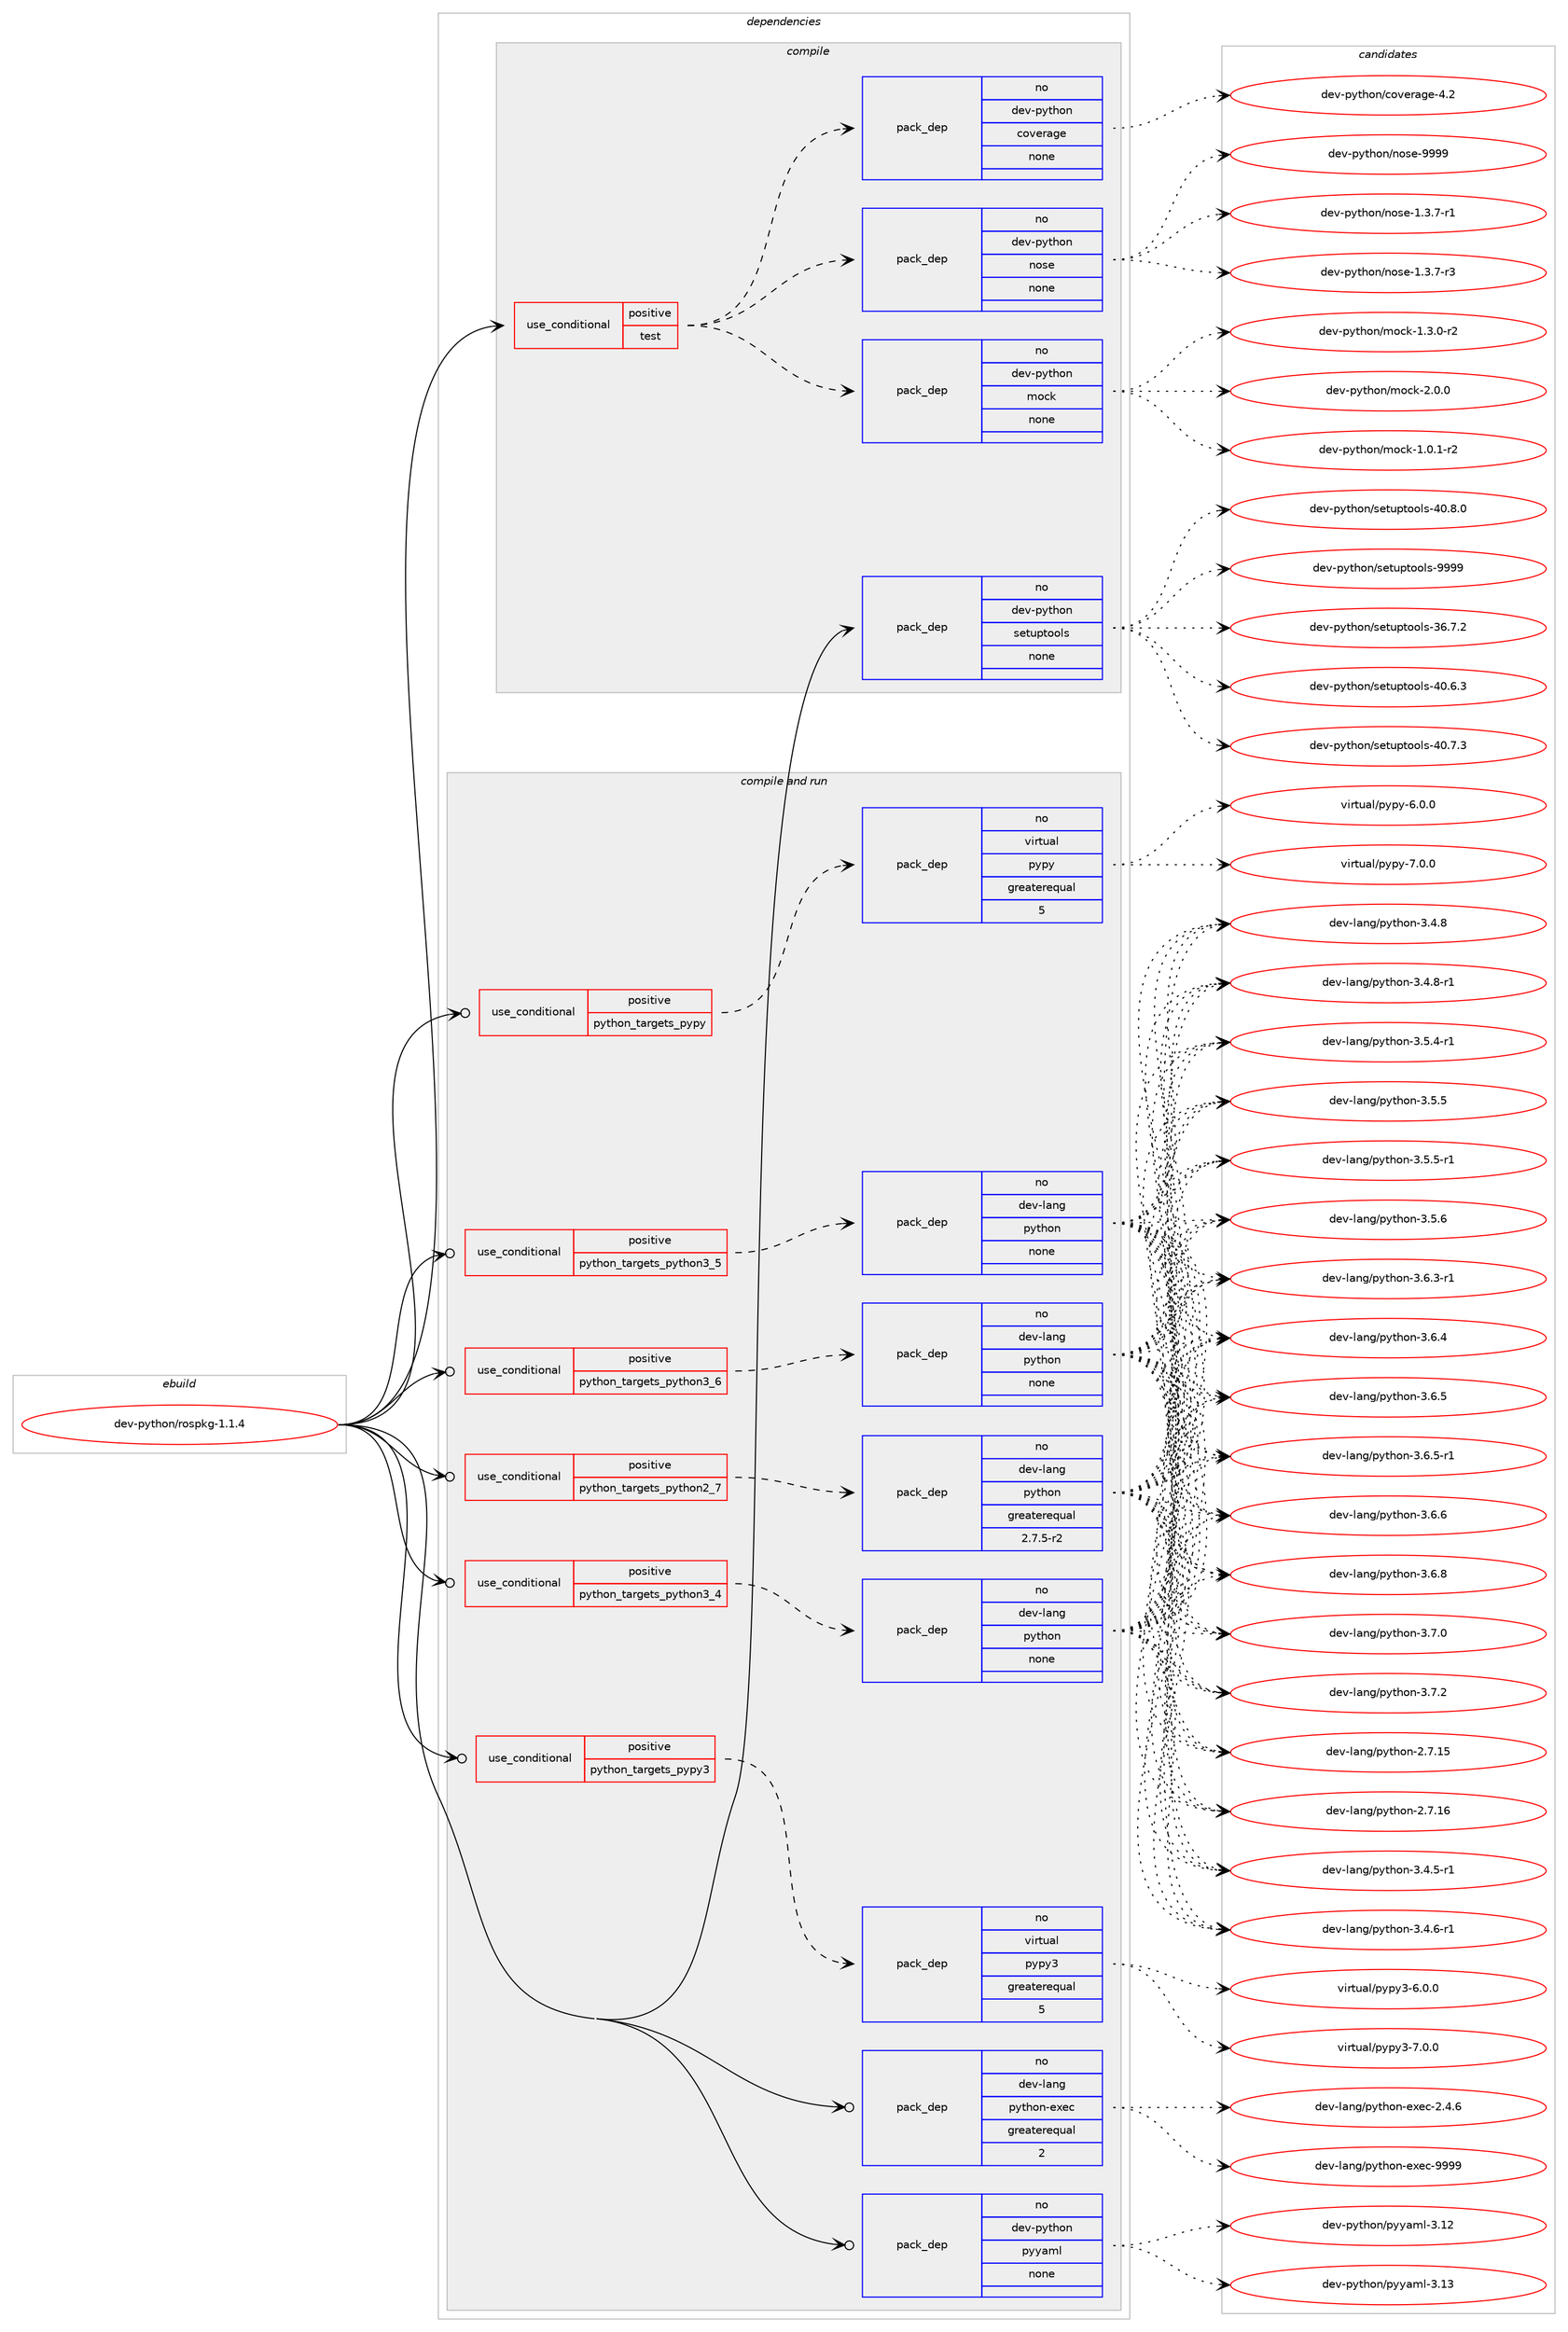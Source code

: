 digraph prolog {

# *************
# Graph options
# *************

newrank=true;
concentrate=true;
compound=true;
graph [rankdir=LR,fontname=Helvetica,fontsize=10,ranksep=1.5];#, ranksep=2.5, nodesep=0.2];
edge  [arrowhead=vee];
node  [fontname=Helvetica,fontsize=10];

# **********
# The ebuild
# **********

subgraph cluster_leftcol {
color=gray;
rank=same;
label=<<i>ebuild</i>>;
id [label="dev-python/rospkg-1.1.4", color=red, width=4, href="../dev-python/rospkg-1.1.4.svg"];
}

# ****************
# The dependencies
# ****************

subgraph cluster_midcol {
color=gray;
label=<<i>dependencies</i>>;
subgraph cluster_compile {
fillcolor="#eeeeee";
style=filled;
label=<<i>compile</i>>;
subgraph cond384045 {
dependency1439654 [label=<<TABLE BORDER="0" CELLBORDER="1" CELLSPACING="0" CELLPADDING="4"><TR><TD ROWSPAN="3" CELLPADDING="10">use_conditional</TD></TR><TR><TD>positive</TD></TR><TR><TD>test</TD></TR></TABLE>>, shape=none, color=red];
subgraph pack1032247 {
dependency1439655 [label=<<TABLE BORDER="0" CELLBORDER="1" CELLSPACING="0" CELLPADDING="4" WIDTH="220"><TR><TD ROWSPAN="6" CELLPADDING="30">pack_dep</TD></TR><TR><TD WIDTH="110">no</TD></TR><TR><TD>dev-python</TD></TR><TR><TD>nose</TD></TR><TR><TD>none</TD></TR><TR><TD></TD></TR></TABLE>>, shape=none, color=blue];
}
dependency1439654:e -> dependency1439655:w [weight=20,style="dashed",arrowhead="vee"];
subgraph pack1032248 {
dependency1439656 [label=<<TABLE BORDER="0" CELLBORDER="1" CELLSPACING="0" CELLPADDING="4" WIDTH="220"><TR><TD ROWSPAN="6" CELLPADDING="30">pack_dep</TD></TR><TR><TD WIDTH="110">no</TD></TR><TR><TD>dev-python</TD></TR><TR><TD>coverage</TD></TR><TR><TD>none</TD></TR><TR><TD></TD></TR></TABLE>>, shape=none, color=blue];
}
dependency1439654:e -> dependency1439656:w [weight=20,style="dashed",arrowhead="vee"];
subgraph pack1032249 {
dependency1439657 [label=<<TABLE BORDER="0" CELLBORDER="1" CELLSPACING="0" CELLPADDING="4" WIDTH="220"><TR><TD ROWSPAN="6" CELLPADDING="30">pack_dep</TD></TR><TR><TD WIDTH="110">no</TD></TR><TR><TD>dev-python</TD></TR><TR><TD>mock</TD></TR><TR><TD>none</TD></TR><TR><TD></TD></TR></TABLE>>, shape=none, color=blue];
}
dependency1439654:e -> dependency1439657:w [weight=20,style="dashed",arrowhead="vee"];
}
id:e -> dependency1439654:w [weight=20,style="solid",arrowhead="vee"];
subgraph pack1032250 {
dependency1439658 [label=<<TABLE BORDER="0" CELLBORDER="1" CELLSPACING="0" CELLPADDING="4" WIDTH="220"><TR><TD ROWSPAN="6" CELLPADDING="30">pack_dep</TD></TR><TR><TD WIDTH="110">no</TD></TR><TR><TD>dev-python</TD></TR><TR><TD>setuptools</TD></TR><TR><TD>none</TD></TR><TR><TD></TD></TR></TABLE>>, shape=none, color=blue];
}
id:e -> dependency1439658:w [weight=20,style="solid",arrowhead="vee"];
}
subgraph cluster_compileandrun {
fillcolor="#eeeeee";
style=filled;
label=<<i>compile and run</i>>;
subgraph cond384046 {
dependency1439659 [label=<<TABLE BORDER="0" CELLBORDER="1" CELLSPACING="0" CELLPADDING="4"><TR><TD ROWSPAN="3" CELLPADDING="10">use_conditional</TD></TR><TR><TD>positive</TD></TR><TR><TD>python_targets_pypy</TD></TR></TABLE>>, shape=none, color=red];
subgraph pack1032251 {
dependency1439660 [label=<<TABLE BORDER="0" CELLBORDER="1" CELLSPACING="0" CELLPADDING="4" WIDTH="220"><TR><TD ROWSPAN="6" CELLPADDING="30">pack_dep</TD></TR><TR><TD WIDTH="110">no</TD></TR><TR><TD>virtual</TD></TR><TR><TD>pypy</TD></TR><TR><TD>greaterequal</TD></TR><TR><TD>5</TD></TR></TABLE>>, shape=none, color=blue];
}
dependency1439659:e -> dependency1439660:w [weight=20,style="dashed",arrowhead="vee"];
}
id:e -> dependency1439659:w [weight=20,style="solid",arrowhead="odotvee"];
subgraph cond384047 {
dependency1439661 [label=<<TABLE BORDER="0" CELLBORDER="1" CELLSPACING="0" CELLPADDING="4"><TR><TD ROWSPAN="3" CELLPADDING="10">use_conditional</TD></TR><TR><TD>positive</TD></TR><TR><TD>python_targets_pypy3</TD></TR></TABLE>>, shape=none, color=red];
subgraph pack1032252 {
dependency1439662 [label=<<TABLE BORDER="0" CELLBORDER="1" CELLSPACING="0" CELLPADDING="4" WIDTH="220"><TR><TD ROWSPAN="6" CELLPADDING="30">pack_dep</TD></TR><TR><TD WIDTH="110">no</TD></TR><TR><TD>virtual</TD></TR><TR><TD>pypy3</TD></TR><TR><TD>greaterequal</TD></TR><TR><TD>5</TD></TR></TABLE>>, shape=none, color=blue];
}
dependency1439661:e -> dependency1439662:w [weight=20,style="dashed",arrowhead="vee"];
}
id:e -> dependency1439661:w [weight=20,style="solid",arrowhead="odotvee"];
subgraph cond384048 {
dependency1439663 [label=<<TABLE BORDER="0" CELLBORDER="1" CELLSPACING="0" CELLPADDING="4"><TR><TD ROWSPAN="3" CELLPADDING="10">use_conditional</TD></TR><TR><TD>positive</TD></TR><TR><TD>python_targets_python2_7</TD></TR></TABLE>>, shape=none, color=red];
subgraph pack1032253 {
dependency1439664 [label=<<TABLE BORDER="0" CELLBORDER="1" CELLSPACING="0" CELLPADDING="4" WIDTH="220"><TR><TD ROWSPAN="6" CELLPADDING="30">pack_dep</TD></TR><TR><TD WIDTH="110">no</TD></TR><TR><TD>dev-lang</TD></TR><TR><TD>python</TD></TR><TR><TD>greaterequal</TD></TR><TR><TD>2.7.5-r2</TD></TR></TABLE>>, shape=none, color=blue];
}
dependency1439663:e -> dependency1439664:w [weight=20,style="dashed",arrowhead="vee"];
}
id:e -> dependency1439663:w [weight=20,style="solid",arrowhead="odotvee"];
subgraph cond384049 {
dependency1439665 [label=<<TABLE BORDER="0" CELLBORDER="1" CELLSPACING="0" CELLPADDING="4"><TR><TD ROWSPAN="3" CELLPADDING="10">use_conditional</TD></TR><TR><TD>positive</TD></TR><TR><TD>python_targets_python3_4</TD></TR></TABLE>>, shape=none, color=red];
subgraph pack1032254 {
dependency1439666 [label=<<TABLE BORDER="0" CELLBORDER="1" CELLSPACING="0" CELLPADDING="4" WIDTH="220"><TR><TD ROWSPAN="6" CELLPADDING="30">pack_dep</TD></TR><TR><TD WIDTH="110">no</TD></TR><TR><TD>dev-lang</TD></TR><TR><TD>python</TD></TR><TR><TD>none</TD></TR><TR><TD></TD></TR></TABLE>>, shape=none, color=blue];
}
dependency1439665:e -> dependency1439666:w [weight=20,style="dashed",arrowhead="vee"];
}
id:e -> dependency1439665:w [weight=20,style="solid",arrowhead="odotvee"];
subgraph cond384050 {
dependency1439667 [label=<<TABLE BORDER="0" CELLBORDER="1" CELLSPACING="0" CELLPADDING="4"><TR><TD ROWSPAN="3" CELLPADDING="10">use_conditional</TD></TR><TR><TD>positive</TD></TR><TR><TD>python_targets_python3_5</TD></TR></TABLE>>, shape=none, color=red];
subgraph pack1032255 {
dependency1439668 [label=<<TABLE BORDER="0" CELLBORDER="1" CELLSPACING="0" CELLPADDING="4" WIDTH="220"><TR><TD ROWSPAN="6" CELLPADDING="30">pack_dep</TD></TR><TR><TD WIDTH="110">no</TD></TR><TR><TD>dev-lang</TD></TR><TR><TD>python</TD></TR><TR><TD>none</TD></TR><TR><TD></TD></TR></TABLE>>, shape=none, color=blue];
}
dependency1439667:e -> dependency1439668:w [weight=20,style="dashed",arrowhead="vee"];
}
id:e -> dependency1439667:w [weight=20,style="solid",arrowhead="odotvee"];
subgraph cond384051 {
dependency1439669 [label=<<TABLE BORDER="0" CELLBORDER="1" CELLSPACING="0" CELLPADDING="4"><TR><TD ROWSPAN="3" CELLPADDING="10">use_conditional</TD></TR><TR><TD>positive</TD></TR><TR><TD>python_targets_python3_6</TD></TR></TABLE>>, shape=none, color=red];
subgraph pack1032256 {
dependency1439670 [label=<<TABLE BORDER="0" CELLBORDER="1" CELLSPACING="0" CELLPADDING="4" WIDTH="220"><TR><TD ROWSPAN="6" CELLPADDING="30">pack_dep</TD></TR><TR><TD WIDTH="110">no</TD></TR><TR><TD>dev-lang</TD></TR><TR><TD>python</TD></TR><TR><TD>none</TD></TR><TR><TD></TD></TR></TABLE>>, shape=none, color=blue];
}
dependency1439669:e -> dependency1439670:w [weight=20,style="dashed",arrowhead="vee"];
}
id:e -> dependency1439669:w [weight=20,style="solid",arrowhead="odotvee"];
subgraph pack1032257 {
dependency1439671 [label=<<TABLE BORDER="0" CELLBORDER="1" CELLSPACING="0" CELLPADDING="4" WIDTH="220"><TR><TD ROWSPAN="6" CELLPADDING="30">pack_dep</TD></TR><TR><TD WIDTH="110">no</TD></TR><TR><TD>dev-lang</TD></TR><TR><TD>python-exec</TD></TR><TR><TD>greaterequal</TD></TR><TR><TD>2</TD></TR></TABLE>>, shape=none, color=blue];
}
id:e -> dependency1439671:w [weight=20,style="solid",arrowhead="odotvee"];
subgraph pack1032258 {
dependency1439672 [label=<<TABLE BORDER="0" CELLBORDER="1" CELLSPACING="0" CELLPADDING="4" WIDTH="220"><TR><TD ROWSPAN="6" CELLPADDING="30">pack_dep</TD></TR><TR><TD WIDTH="110">no</TD></TR><TR><TD>dev-python</TD></TR><TR><TD>pyyaml</TD></TR><TR><TD>none</TD></TR><TR><TD></TD></TR></TABLE>>, shape=none, color=blue];
}
id:e -> dependency1439672:w [weight=20,style="solid",arrowhead="odotvee"];
}
subgraph cluster_run {
fillcolor="#eeeeee";
style=filled;
label=<<i>run</i>>;
}
}

# **************
# The candidates
# **************

subgraph cluster_choices {
rank=same;
color=gray;
label=<<i>candidates</i>>;

subgraph choice1032247 {
color=black;
nodesep=1;
choice10010111845112121116104111110471101111151014549465146554511449 [label="dev-python/nose-1.3.7-r1", color=red, width=4,href="../dev-python/nose-1.3.7-r1.svg"];
choice10010111845112121116104111110471101111151014549465146554511451 [label="dev-python/nose-1.3.7-r3", color=red, width=4,href="../dev-python/nose-1.3.7-r3.svg"];
choice10010111845112121116104111110471101111151014557575757 [label="dev-python/nose-9999", color=red, width=4,href="../dev-python/nose-9999.svg"];
dependency1439655:e -> choice10010111845112121116104111110471101111151014549465146554511449:w [style=dotted,weight="100"];
dependency1439655:e -> choice10010111845112121116104111110471101111151014549465146554511451:w [style=dotted,weight="100"];
dependency1439655:e -> choice10010111845112121116104111110471101111151014557575757:w [style=dotted,weight="100"];
}
subgraph choice1032248 {
color=black;
nodesep=1;
choice1001011184511212111610411111047991111181011149710310145524650 [label="dev-python/coverage-4.2", color=red, width=4,href="../dev-python/coverage-4.2.svg"];
dependency1439656:e -> choice1001011184511212111610411111047991111181011149710310145524650:w [style=dotted,weight="100"];
}
subgraph choice1032249 {
color=black;
nodesep=1;
choice1001011184511212111610411111047109111991074549464846494511450 [label="dev-python/mock-1.0.1-r2", color=red, width=4,href="../dev-python/mock-1.0.1-r2.svg"];
choice1001011184511212111610411111047109111991074549465146484511450 [label="dev-python/mock-1.3.0-r2", color=red, width=4,href="../dev-python/mock-1.3.0-r2.svg"];
choice100101118451121211161041111104710911199107455046484648 [label="dev-python/mock-2.0.0", color=red, width=4,href="../dev-python/mock-2.0.0.svg"];
dependency1439657:e -> choice1001011184511212111610411111047109111991074549464846494511450:w [style=dotted,weight="100"];
dependency1439657:e -> choice1001011184511212111610411111047109111991074549465146484511450:w [style=dotted,weight="100"];
dependency1439657:e -> choice100101118451121211161041111104710911199107455046484648:w [style=dotted,weight="100"];
}
subgraph choice1032250 {
color=black;
nodesep=1;
choice100101118451121211161041111104711510111611711211611111110811545515446554650 [label="dev-python/setuptools-36.7.2", color=red, width=4,href="../dev-python/setuptools-36.7.2.svg"];
choice100101118451121211161041111104711510111611711211611111110811545524846544651 [label="dev-python/setuptools-40.6.3", color=red, width=4,href="../dev-python/setuptools-40.6.3.svg"];
choice100101118451121211161041111104711510111611711211611111110811545524846554651 [label="dev-python/setuptools-40.7.3", color=red, width=4,href="../dev-python/setuptools-40.7.3.svg"];
choice100101118451121211161041111104711510111611711211611111110811545524846564648 [label="dev-python/setuptools-40.8.0", color=red, width=4,href="../dev-python/setuptools-40.8.0.svg"];
choice10010111845112121116104111110471151011161171121161111111081154557575757 [label="dev-python/setuptools-9999", color=red, width=4,href="../dev-python/setuptools-9999.svg"];
dependency1439658:e -> choice100101118451121211161041111104711510111611711211611111110811545515446554650:w [style=dotted,weight="100"];
dependency1439658:e -> choice100101118451121211161041111104711510111611711211611111110811545524846544651:w [style=dotted,weight="100"];
dependency1439658:e -> choice100101118451121211161041111104711510111611711211611111110811545524846554651:w [style=dotted,weight="100"];
dependency1439658:e -> choice100101118451121211161041111104711510111611711211611111110811545524846564648:w [style=dotted,weight="100"];
dependency1439658:e -> choice10010111845112121116104111110471151011161171121161111111081154557575757:w [style=dotted,weight="100"];
}
subgraph choice1032251 {
color=black;
nodesep=1;
choice1181051141161179710847112121112121455446484648 [label="virtual/pypy-6.0.0", color=red, width=4,href="../virtual/pypy-6.0.0.svg"];
choice1181051141161179710847112121112121455546484648 [label="virtual/pypy-7.0.0", color=red, width=4,href="../virtual/pypy-7.0.0.svg"];
dependency1439660:e -> choice1181051141161179710847112121112121455446484648:w [style=dotted,weight="100"];
dependency1439660:e -> choice1181051141161179710847112121112121455546484648:w [style=dotted,weight="100"];
}
subgraph choice1032252 {
color=black;
nodesep=1;
choice118105114116117971084711212111212151455446484648 [label="virtual/pypy3-6.0.0", color=red, width=4,href="../virtual/pypy3-6.0.0.svg"];
choice118105114116117971084711212111212151455546484648 [label="virtual/pypy3-7.0.0", color=red, width=4,href="../virtual/pypy3-7.0.0.svg"];
dependency1439662:e -> choice118105114116117971084711212111212151455446484648:w [style=dotted,weight="100"];
dependency1439662:e -> choice118105114116117971084711212111212151455546484648:w [style=dotted,weight="100"];
}
subgraph choice1032253 {
color=black;
nodesep=1;
choice10010111845108971101034711212111610411111045504655464953 [label="dev-lang/python-2.7.15", color=red, width=4,href="../dev-lang/python-2.7.15.svg"];
choice10010111845108971101034711212111610411111045504655464954 [label="dev-lang/python-2.7.16", color=red, width=4,href="../dev-lang/python-2.7.16.svg"];
choice1001011184510897110103471121211161041111104551465246534511449 [label="dev-lang/python-3.4.5-r1", color=red, width=4,href="../dev-lang/python-3.4.5-r1.svg"];
choice1001011184510897110103471121211161041111104551465246544511449 [label="dev-lang/python-3.4.6-r1", color=red, width=4,href="../dev-lang/python-3.4.6-r1.svg"];
choice100101118451089711010347112121116104111110455146524656 [label="dev-lang/python-3.4.8", color=red, width=4,href="../dev-lang/python-3.4.8.svg"];
choice1001011184510897110103471121211161041111104551465246564511449 [label="dev-lang/python-3.4.8-r1", color=red, width=4,href="../dev-lang/python-3.4.8-r1.svg"];
choice1001011184510897110103471121211161041111104551465346524511449 [label="dev-lang/python-3.5.4-r1", color=red, width=4,href="../dev-lang/python-3.5.4-r1.svg"];
choice100101118451089711010347112121116104111110455146534653 [label="dev-lang/python-3.5.5", color=red, width=4,href="../dev-lang/python-3.5.5.svg"];
choice1001011184510897110103471121211161041111104551465346534511449 [label="dev-lang/python-3.5.5-r1", color=red, width=4,href="../dev-lang/python-3.5.5-r1.svg"];
choice100101118451089711010347112121116104111110455146534654 [label="dev-lang/python-3.5.6", color=red, width=4,href="../dev-lang/python-3.5.6.svg"];
choice1001011184510897110103471121211161041111104551465446514511449 [label="dev-lang/python-3.6.3-r1", color=red, width=4,href="../dev-lang/python-3.6.3-r1.svg"];
choice100101118451089711010347112121116104111110455146544652 [label="dev-lang/python-3.6.4", color=red, width=4,href="../dev-lang/python-3.6.4.svg"];
choice100101118451089711010347112121116104111110455146544653 [label="dev-lang/python-3.6.5", color=red, width=4,href="../dev-lang/python-3.6.5.svg"];
choice1001011184510897110103471121211161041111104551465446534511449 [label="dev-lang/python-3.6.5-r1", color=red, width=4,href="../dev-lang/python-3.6.5-r1.svg"];
choice100101118451089711010347112121116104111110455146544654 [label="dev-lang/python-3.6.6", color=red, width=4,href="../dev-lang/python-3.6.6.svg"];
choice100101118451089711010347112121116104111110455146544656 [label="dev-lang/python-3.6.8", color=red, width=4,href="../dev-lang/python-3.6.8.svg"];
choice100101118451089711010347112121116104111110455146554648 [label="dev-lang/python-3.7.0", color=red, width=4,href="../dev-lang/python-3.7.0.svg"];
choice100101118451089711010347112121116104111110455146554650 [label="dev-lang/python-3.7.2", color=red, width=4,href="../dev-lang/python-3.7.2.svg"];
dependency1439664:e -> choice10010111845108971101034711212111610411111045504655464953:w [style=dotted,weight="100"];
dependency1439664:e -> choice10010111845108971101034711212111610411111045504655464954:w [style=dotted,weight="100"];
dependency1439664:e -> choice1001011184510897110103471121211161041111104551465246534511449:w [style=dotted,weight="100"];
dependency1439664:e -> choice1001011184510897110103471121211161041111104551465246544511449:w [style=dotted,weight="100"];
dependency1439664:e -> choice100101118451089711010347112121116104111110455146524656:w [style=dotted,weight="100"];
dependency1439664:e -> choice1001011184510897110103471121211161041111104551465246564511449:w [style=dotted,weight="100"];
dependency1439664:e -> choice1001011184510897110103471121211161041111104551465346524511449:w [style=dotted,weight="100"];
dependency1439664:e -> choice100101118451089711010347112121116104111110455146534653:w [style=dotted,weight="100"];
dependency1439664:e -> choice1001011184510897110103471121211161041111104551465346534511449:w [style=dotted,weight="100"];
dependency1439664:e -> choice100101118451089711010347112121116104111110455146534654:w [style=dotted,weight="100"];
dependency1439664:e -> choice1001011184510897110103471121211161041111104551465446514511449:w [style=dotted,weight="100"];
dependency1439664:e -> choice100101118451089711010347112121116104111110455146544652:w [style=dotted,weight="100"];
dependency1439664:e -> choice100101118451089711010347112121116104111110455146544653:w [style=dotted,weight="100"];
dependency1439664:e -> choice1001011184510897110103471121211161041111104551465446534511449:w [style=dotted,weight="100"];
dependency1439664:e -> choice100101118451089711010347112121116104111110455146544654:w [style=dotted,weight="100"];
dependency1439664:e -> choice100101118451089711010347112121116104111110455146544656:w [style=dotted,weight="100"];
dependency1439664:e -> choice100101118451089711010347112121116104111110455146554648:w [style=dotted,weight="100"];
dependency1439664:e -> choice100101118451089711010347112121116104111110455146554650:w [style=dotted,weight="100"];
}
subgraph choice1032254 {
color=black;
nodesep=1;
choice10010111845108971101034711212111610411111045504655464953 [label="dev-lang/python-2.7.15", color=red, width=4,href="../dev-lang/python-2.7.15.svg"];
choice10010111845108971101034711212111610411111045504655464954 [label="dev-lang/python-2.7.16", color=red, width=4,href="../dev-lang/python-2.7.16.svg"];
choice1001011184510897110103471121211161041111104551465246534511449 [label="dev-lang/python-3.4.5-r1", color=red, width=4,href="../dev-lang/python-3.4.5-r1.svg"];
choice1001011184510897110103471121211161041111104551465246544511449 [label="dev-lang/python-3.4.6-r1", color=red, width=4,href="../dev-lang/python-3.4.6-r1.svg"];
choice100101118451089711010347112121116104111110455146524656 [label="dev-lang/python-3.4.8", color=red, width=4,href="../dev-lang/python-3.4.8.svg"];
choice1001011184510897110103471121211161041111104551465246564511449 [label="dev-lang/python-3.4.8-r1", color=red, width=4,href="../dev-lang/python-3.4.8-r1.svg"];
choice1001011184510897110103471121211161041111104551465346524511449 [label="dev-lang/python-3.5.4-r1", color=red, width=4,href="../dev-lang/python-3.5.4-r1.svg"];
choice100101118451089711010347112121116104111110455146534653 [label="dev-lang/python-3.5.5", color=red, width=4,href="../dev-lang/python-3.5.5.svg"];
choice1001011184510897110103471121211161041111104551465346534511449 [label="dev-lang/python-3.5.5-r1", color=red, width=4,href="../dev-lang/python-3.5.5-r1.svg"];
choice100101118451089711010347112121116104111110455146534654 [label="dev-lang/python-3.5.6", color=red, width=4,href="../dev-lang/python-3.5.6.svg"];
choice1001011184510897110103471121211161041111104551465446514511449 [label="dev-lang/python-3.6.3-r1", color=red, width=4,href="../dev-lang/python-3.6.3-r1.svg"];
choice100101118451089711010347112121116104111110455146544652 [label="dev-lang/python-3.6.4", color=red, width=4,href="../dev-lang/python-3.6.4.svg"];
choice100101118451089711010347112121116104111110455146544653 [label="dev-lang/python-3.6.5", color=red, width=4,href="../dev-lang/python-3.6.5.svg"];
choice1001011184510897110103471121211161041111104551465446534511449 [label="dev-lang/python-3.6.5-r1", color=red, width=4,href="../dev-lang/python-3.6.5-r1.svg"];
choice100101118451089711010347112121116104111110455146544654 [label="dev-lang/python-3.6.6", color=red, width=4,href="../dev-lang/python-3.6.6.svg"];
choice100101118451089711010347112121116104111110455146544656 [label="dev-lang/python-3.6.8", color=red, width=4,href="../dev-lang/python-3.6.8.svg"];
choice100101118451089711010347112121116104111110455146554648 [label="dev-lang/python-3.7.0", color=red, width=4,href="../dev-lang/python-3.7.0.svg"];
choice100101118451089711010347112121116104111110455146554650 [label="dev-lang/python-3.7.2", color=red, width=4,href="../dev-lang/python-3.7.2.svg"];
dependency1439666:e -> choice10010111845108971101034711212111610411111045504655464953:w [style=dotted,weight="100"];
dependency1439666:e -> choice10010111845108971101034711212111610411111045504655464954:w [style=dotted,weight="100"];
dependency1439666:e -> choice1001011184510897110103471121211161041111104551465246534511449:w [style=dotted,weight="100"];
dependency1439666:e -> choice1001011184510897110103471121211161041111104551465246544511449:w [style=dotted,weight="100"];
dependency1439666:e -> choice100101118451089711010347112121116104111110455146524656:w [style=dotted,weight="100"];
dependency1439666:e -> choice1001011184510897110103471121211161041111104551465246564511449:w [style=dotted,weight="100"];
dependency1439666:e -> choice1001011184510897110103471121211161041111104551465346524511449:w [style=dotted,weight="100"];
dependency1439666:e -> choice100101118451089711010347112121116104111110455146534653:w [style=dotted,weight="100"];
dependency1439666:e -> choice1001011184510897110103471121211161041111104551465346534511449:w [style=dotted,weight="100"];
dependency1439666:e -> choice100101118451089711010347112121116104111110455146534654:w [style=dotted,weight="100"];
dependency1439666:e -> choice1001011184510897110103471121211161041111104551465446514511449:w [style=dotted,weight="100"];
dependency1439666:e -> choice100101118451089711010347112121116104111110455146544652:w [style=dotted,weight="100"];
dependency1439666:e -> choice100101118451089711010347112121116104111110455146544653:w [style=dotted,weight="100"];
dependency1439666:e -> choice1001011184510897110103471121211161041111104551465446534511449:w [style=dotted,weight="100"];
dependency1439666:e -> choice100101118451089711010347112121116104111110455146544654:w [style=dotted,weight="100"];
dependency1439666:e -> choice100101118451089711010347112121116104111110455146544656:w [style=dotted,weight="100"];
dependency1439666:e -> choice100101118451089711010347112121116104111110455146554648:w [style=dotted,weight="100"];
dependency1439666:e -> choice100101118451089711010347112121116104111110455146554650:w [style=dotted,weight="100"];
}
subgraph choice1032255 {
color=black;
nodesep=1;
choice10010111845108971101034711212111610411111045504655464953 [label="dev-lang/python-2.7.15", color=red, width=4,href="../dev-lang/python-2.7.15.svg"];
choice10010111845108971101034711212111610411111045504655464954 [label="dev-lang/python-2.7.16", color=red, width=4,href="../dev-lang/python-2.7.16.svg"];
choice1001011184510897110103471121211161041111104551465246534511449 [label="dev-lang/python-3.4.5-r1", color=red, width=4,href="../dev-lang/python-3.4.5-r1.svg"];
choice1001011184510897110103471121211161041111104551465246544511449 [label="dev-lang/python-3.4.6-r1", color=red, width=4,href="../dev-lang/python-3.4.6-r1.svg"];
choice100101118451089711010347112121116104111110455146524656 [label="dev-lang/python-3.4.8", color=red, width=4,href="../dev-lang/python-3.4.8.svg"];
choice1001011184510897110103471121211161041111104551465246564511449 [label="dev-lang/python-3.4.8-r1", color=red, width=4,href="../dev-lang/python-3.4.8-r1.svg"];
choice1001011184510897110103471121211161041111104551465346524511449 [label="dev-lang/python-3.5.4-r1", color=red, width=4,href="../dev-lang/python-3.5.4-r1.svg"];
choice100101118451089711010347112121116104111110455146534653 [label="dev-lang/python-3.5.5", color=red, width=4,href="../dev-lang/python-3.5.5.svg"];
choice1001011184510897110103471121211161041111104551465346534511449 [label="dev-lang/python-3.5.5-r1", color=red, width=4,href="../dev-lang/python-3.5.5-r1.svg"];
choice100101118451089711010347112121116104111110455146534654 [label="dev-lang/python-3.5.6", color=red, width=4,href="../dev-lang/python-3.5.6.svg"];
choice1001011184510897110103471121211161041111104551465446514511449 [label="dev-lang/python-3.6.3-r1", color=red, width=4,href="../dev-lang/python-3.6.3-r1.svg"];
choice100101118451089711010347112121116104111110455146544652 [label="dev-lang/python-3.6.4", color=red, width=4,href="../dev-lang/python-3.6.4.svg"];
choice100101118451089711010347112121116104111110455146544653 [label="dev-lang/python-3.6.5", color=red, width=4,href="../dev-lang/python-3.6.5.svg"];
choice1001011184510897110103471121211161041111104551465446534511449 [label="dev-lang/python-3.6.5-r1", color=red, width=4,href="../dev-lang/python-3.6.5-r1.svg"];
choice100101118451089711010347112121116104111110455146544654 [label="dev-lang/python-3.6.6", color=red, width=4,href="../dev-lang/python-3.6.6.svg"];
choice100101118451089711010347112121116104111110455146544656 [label="dev-lang/python-3.6.8", color=red, width=4,href="../dev-lang/python-3.6.8.svg"];
choice100101118451089711010347112121116104111110455146554648 [label="dev-lang/python-3.7.0", color=red, width=4,href="../dev-lang/python-3.7.0.svg"];
choice100101118451089711010347112121116104111110455146554650 [label="dev-lang/python-3.7.2", color=red, width=4,href="../dev-lang/python-3.7.2.svg"];
dependency1439668:e -> choice10010111845108971101034711212111610411111045504655464953:w [style=dotted,weight="100"];
dependency1439668:e -> choice10010111845108971101034711212111610411111045504655464954:w [style=dotted,weight="100"];
dependency1439668:e -> choice1001011184510897110103471121211161041111104551465246534511449:w [style=dotted,weight="100"];
dependency1439668:e -> choice1001011184510897110103471121211161041111104551465246544511449:w [style=dotted,weight="100"];
dependency1439668:e -> choice100101118451089711010347112121116104111110455146524656:w [style=dotted,weight="100"];
dependency1439668:e -> choice1001011184510897110103471121211161041111104551465246564511449:w [style=dotted,weight="100"];
dependency1439668:e -> choice1001011184510897110103471121211161041111104551465346524511449:w [style=dotted,weight="100"];
dependency1439668:e -> choice100101118451089711010347112121116104111110455146534653:w [style=dotted,weight="100"];
dependency1439668:e -> choice1001011184510897110103471121211161041111104551465346534511449:w [style=dotted,weight="100"];
dependency1439668:e -> choice100101118451089711010347112121116104111110455146534654:w [style=dotted,weight="100"];
dependency1439668:e -> choice1001011184510897110103471121211161041111104551465446514511449:w [style=dotted,weight="100"];
dependency1439668:e -> choice100101118451089711010347112121116104111110455146544652:w [style=dotted,weight="100"];
dependency1439668:e -> choice100101118451089711010347112121116104111110455146544653:w [style=dotted,weight="100"];
dependency1439668:e -> choice1001011184510897110103471121211161041111104551465446534511449:w [style=dotted,weight="100"];
dependency1439668:e -> choice100101118451089711010347112121116104111110455146544654:w [style=dotted,weight="100"];
dependency1439668:e -> choice100101118451089711010347112121116104111110455146544656:w [style=dotted,weight="100"];
dependency1439668:e -> choice100101118451089711010347112121116104111110455146554648:w [style=dotted,weight="100"];
dependency1439668:e -> choice100101118451089711010347112121116104111110455146554650:w [style=dotted,weight="100"];
}
subgraph choice1032256 {
color=black;
nodesep=1;
choice10010111845108971101034711212111610411111045504655464953 [label="dev-lang/python-2.7.15", color=red, width=4,href="../dev-lang/python-2.7.15.svg"];
choice10010111845108971101034711212111610411111045504655464954 [label="dev-lang/python-2.7.16", color=red, width=4,href="../dev-lang/python-2.7.16.svg"];
choice1001011184510897110103471121211161041111104551465246534511449 [label="dev-lang/python-3.4.5-r1", color=red, width=4,href="../dev-lang/python-3.4.5-r1.svg"];
choice1001011184510897110103471121211161041111104551465246544511449 [label="dev-lang/python-3.4.6-r1", color=red, width=4,href="../dev-lang/python-3.4.6-r1.svg"];
choice100101118451089711010347112121116104111110455146524656 [label="dev-lang/python-3.4.8", color=red, width=4,href="../dev-lang/python-3.4.8.svg"];
choice1001011184510897110103471121211161041111104551465246564511449 [label="dev-lang/python-3.4.8-r1", color=red, width=4,href="../dev-lang/python-3.4.8-r1.svg"];
choice1001011184510897110103471121211161041111104551465346524511449 [label="dev-lang/python-3.5.4-r1", color=red, width=4,href="../dev-lang/python-3.5.4-r1.svg"];
choice100101118451089711010347112121116104111110455146534653 [label="dev-lang/python-3.5.5", color=red, width=4,href="../dev-lang/python-3.5.5.svg"];
choice1001011184510897110103471121211161041111104551465346534511449 [label="dev-lang/python-3.5.5-r1", color=red, width=4,href="../dev-lang/python-3.5.5-r1.svg"];
choice100101118451089711010347112121116104111110455146534654 [label="dev-lang/python-3.5.6", color=red, width=4,href="../dev-lang/python-3.5.6.svg"];
choice1001011184510897110103471121211161041111104551465446514511449 [label="dev-lang/python-3.6.3-r1", color=red, width=4,href="../dev-lang/python-3.6.3-r1.svg"];
choice100101118451089711010347112121116104111110455146544652 [label="dev-lang/python-3.6.4", color=red, width=4,href="../dev-lang/python-3.6.4.svg"];
choice100101118451089711010347112121116104111110455146544653 [label="dev-lang/python-3.6.5", color=red, width=4,href="../dev-lang/python-3.6.5.svg"];
choice1001011184510897110103471121211161041111104551465446534511449 [label="dev-lang/python-3.6.5-r1", color=red, width=4,href="../dev-lang/python-3.6.5-r1.svg"];
choice100101118451089711010347112121116104111110455146544654 [label="dev-lang/python-3.6.6", color=red, width=4,href="../dev-lang/python-3.6.6.svg"];
choice100101118451089711010347112121116104111110455146544656 [label="dev-lang/python-3.6.8", color=red, width=4,href="../dev-lang/python-3.6.8.svg"];
choice100101118451089711010347112121116104111110455146554648 [label="dev-lang/python-3.7.0", color=red, width=4,href="../dev-lang/python-3.7.0.svg"];
choice100101118451089711010347112121116104111110455146554650 [label="dev-lang/python-3.7.2", color=red, width=4,href="../dev-lang/python-3.7.2.svg"];
dependency1439670:e -> choice10010111845108971101034711212111610411111045504655464953:w [style=dotted,weight="100"];
dependency1439670:e -> choice10010111845108971101034711212111610411111045504655464954:w [style=dotted,weight="100"];
dependency1439670:e -> choice1001011184510897110103471121211161041111104551465246534511449:w [style=dotted,weight="100"];
dependency1439670:e -> choice1001011184510897110103471121211161041111104551465246544511449:w [style=dotted,weight="100"];
dependency1439670:e -> choice100101118451089711010347112121116104111110455146524656:w [style=dotted,weight="100"];
dependency1439670:e -> choice1001011184510897110103471121211161041111104551465246564511449:w [style=dotted,weight="100"];
dependency1439670:e -> choice1001011184510897110103471121211161041111104551465346524511449:w [style=dotted,weight="100"];
dependency1439670:e -> choice100101118451089711010347112121116104111110455146534653:w [style=dotted,weight="100"];
dependency1439670:e -> choice1001011184510897110103471121211161041111104551465346534511449:w [style=dotted,weight="100"];
dependency1439670:e -> choice100101118451089711010347112121116104111110455146534654:w [style=dotted,weight="100"];
dependency1439670:e -> choice1001011184510897110103471121211161041111104551465446514511449:w [style=dotted,weight="100"];
dependency1439670:e -> choice100101118451089711010347112121116104111110455146544652:w [style=dotted,weight="100"];
dependency1439670:e -> choice100101118451089711010347112121116104111110455146544653:w [style=dotted,weight="100"];
dependency1439670:e -> choice1001011184510897110103471121211161041111104551465446534511449:w [style=dotted,weight="100"];
dependency1439670:e -> choice100101118451089711010347112121116104111110455146544654:w [style=dotted,weight="100"];
dependency1439670:e -> choice100101118451089711010347112121116104111110455146544656:w [style=dotted,weight="100"];
dependency1439670:e -> choice100101118451089711010347112121116104111110455146554648:w [style=dotted,weight="100"];
dependency1439670:e -> choice100101118451089711010347112121116104111110455146554650:w [style=dotted,weight="100"];
}
subgraph choice1032257 {
color=black;
nodesep=1;
choice1001011184510897110103471121211161041111104510112010199455046524654 [label="dev-lang/python-exec-2.4.6", color=red, width=4,href="../dev-lang/python-exec-2.4.6.svg"];
choice10010111845108971101034711212111610411111045101120101994557575757 [label="dev-lang/python-exec-9999", color=red, width=4,href="../dev-lang/python-exec-9999.svg"];
dependency1439671:e -> choice1001011184510897110103471121211161041111104510112010199455046524654:w [style=dotted,weight="100"];
dependency1439671:e -> choice10010111845108971101034711212111610411111045101120101994557575757:w [style=dotted,weight="100"];
}
subgraph choice1032258 {
color=black;
nodesep=1;
choice1001011184511212111610411111047112121121971091084551464950 [label="dev-python/pyyaml-3.12", color=red, width=4,href="../dev-python/pyyaml-3.12.svg"];
choice1001011184511212111610411111047112121121971091084551464951 [label="dev-python/pyyaml-3.13", color=red, width=4,href="../dev-python/pyyaml-3.13.svg"];
dependency1439672:e -> choice1001011184511212111610411111047112121121971091084551464950:w [style=dotted,weight="100"];
dependency1439672:e -> choice1001011184511212111610411111047112121121971091084551464951:w [style=dotted,weight="100"];
}
}

}
